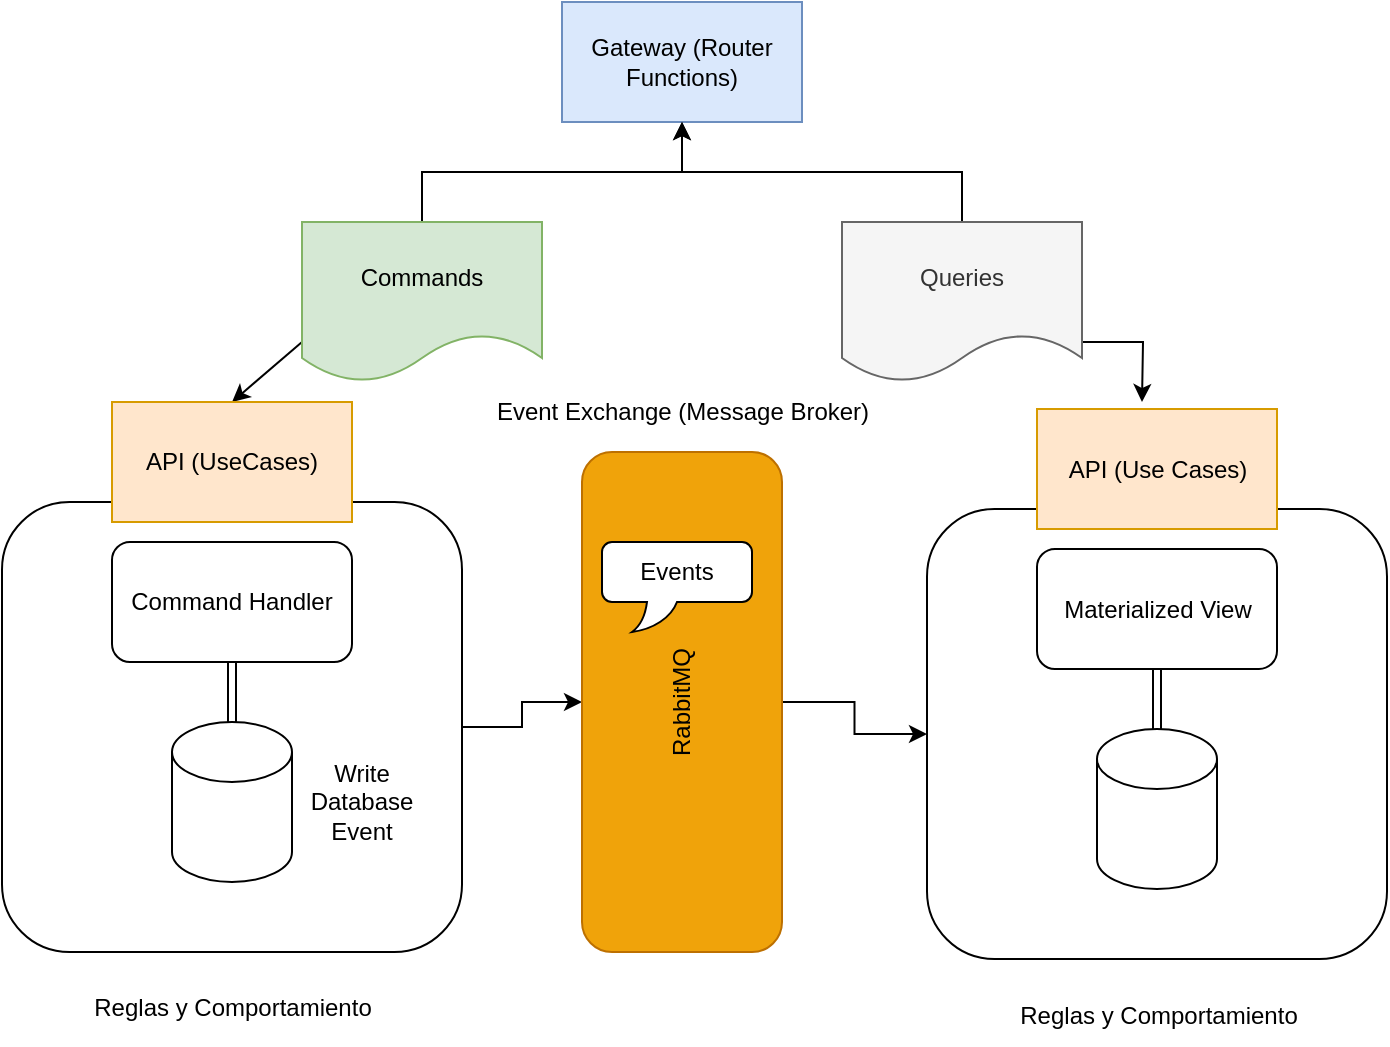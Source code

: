 <mxfile version="26.0.5">
  <diagram name="Page-1" id="kmWByUWLtIxWx12qScc7">
    <mxGraphModel dx="1042" dy="661" grid="1" gridSize="10" guides="1" tooltips="1" connect="1" arrows="1" fold="1" page="1" pageScale="1" pageWidth="850" pageHeight="1100" math="0" shadow="0">
      <root>
        <mxCell id="0" />
        <mxCell id="1" parent="0" />
        <mxCell id="gTrQjJh15puqrbplcpdb-1" value="Gateway (Router Functions)" style="rounded=0;whiteSpace=wrap;html=1;fillColor=#dae8fc;strokeColor=#6c8ebf;" vertex="1" parent="1">
          <mxGeometry x="330" y="10" width="120" height="60" as="geometry" />
        </mxCell>
        <mxCell id="gTrQjJh15puqrbplcpdb-25" style="edgeStyle=orthogonalEdgeStyle;rounded=0;orthogonalLoop=1;jettySize=auto;html=1;exitX=0.5;exitY=0;exitDx=0;exitDy=0;" edge="1" parent="1" source="gTrQjJh15puqrbplcpdb-2" target="gTrQjJh15puqrbplcpdb-1">
          <mxGeometry relative="1" as="geometry" />
        </mxCell>
        <mxCell id="gTrQjJh15puqrbplcpdb-27" style="rounded=0;orthogonalLoop=1;jettySize=auto;html=1;exitX=0;exitY=0.75;exitDx=0;exitDy=0;entryX=0.5;entryY=0;entryDx=0;entryDy=0;endArrow=classic;endFill=1;" edge="1" parent="1" source="gTrQjJh15puqrbplcpdb-2" target="gTrQjJh15puqrbplcpdb-7">
          <mxGeometry relative="1" as="geometry" />
        </mxCell>
        <mxCell id="gTrQjJh15puqrbplcpdb-2" value="Commands" style="shape=document;whiteSpace=wrap;html=1;boundedLbl=1;fillColor=#d5e8d4;strokeColor=#82b366;" vertex="1" parent="1">
          <mxGeometry x="200" y="120" width="120" height="80" as="geometry" />
        </mxCell>
        <mxCell id="gTrQjJh15puqrbplcpdb-26" style="edgeStyle=orthogonalEdgeStyle;rounded=0;orthogonalLoop=1;jettySize=auto;html=1;exitX=0.5;exitY=0;exitDx=0;exitDy=0;entryX=0.5;entryY=1;entryDx=0;entryDy=0;" edge="1" parent="1" source="gTrQjJh15puqrbplcpdb-3" target="gTrQjJh15puqrbplcpdb-1">
          <mxGeometry relative="1" as="geometry" />
        </mxCell>
        <mxCell id="gTrQjJh15puqrbplcpdb-28" style="edgeStyle=orthogonalEdgeStyle;rounded=0;orthogonalLoop=1;jettySize=auto;html=1;exitX=1;exitY=0.75;exitDx=0;exitDy=0;" edge="1" parent="1" source="gTrQjJh15puqrbplcpdb-3">
          <mxGeometry relative="1" as="geometry">
            <mxPoint x="620" y="210" as="targetPoint" />
          </mxGeometry>
        </mxCell>
        <mxCell id="gTrQjJh15puqrbplcpdb-3" value="Queries" style="shape=document;whiteSpace=wrap;html=1;boundedLbl=1;fillColor=#f5f5f5;fontColor=#333333;strokeColor=#666666;" vertex="1" parent="1">
          <mxGeometry x="470" y="120" width="120" height="80" as="geometry" />
        </mxCell>
        <mxCell id="gTrQjJh15puqrbplcpdb-29" style="edgeStyle=orthogonalEdgeStyle;rounded=0;orthogonalLoop=1;jettySize=auto;html=1;exitX=0.5;exitY=1;exitDx=0;exitDy=0;entryX=0.5;entryY=0;entryDx=0;entryDy=0;" edge="1" parent="1" source="gTrQjJh15puqrbplcpdb-5" target="gTrQjJh15puqrbplcpdb-12">
          <mxGeometry relative="1" as="geometry" />
        </mxCell>
        <mxCell id="gTrQjJh15puqrbplcpdb-5" value="" style="rounded=1;whiteSpace=wrap;html=1;rotation=-90;" vertex="1" parent="1">
          <mxGeometry x="52.5" y="257.5" width="225" height="230" as="geometry" />
        </mxCell>
        <mxCell id="gTrQjJh15puqrbplcpdb-7" value="API (UseCases)" style="rounded=0;whiteSpace=wrap;html=1;fillColor=#ffe6cc;strokeColor=#d79b00;" vertex="1" parent="1">
          <mxGeometry x="105" y="210" width="120" height="60" as="geometry" />
        </mxCell>
        <mxCell id="gTrQjJh15puqrbplcpdb-8" value="Command Handler" style="rounded=1;whiteSpace=wrap;html=1;" vertex="1" parent="1">
          <mxGeometry x="105" y="280" width="120" height="60" as="geometry" />
        </mxCell>
        <mxCell id="gTrQjJh15puqrbplcpdb-9" value="" style="shape=cylinder3;whiteSpace=wrap;html=1;boundedLbl=1;backgroundOutline=1;size=15;" vertex="1" parent="1">
          <mxGeometry x="135" y="370" width="60" height="80" as="geometry" />
        </mxCell>
        <mxCell id="gTrQjJh15puqrbplcpdb-10" style="edgeStyle=orthogonalEdgeStyle;rounded=0;orthogonalLoop=1;jettySize=auto;html=1;exitX=0.5;exitY=1;exitDx=0;exitDy=0;entryX=0.5;entryY=0;entryDx=0;entryDy=0;entryPerimeter=0;shape=link;" edge="1" parent="1" source="gTrQjJh15puqrbplcpdb-8" target="gTrQjJh15puqrbplcpdb-9">
          <mxGeometry relative="1" as="geometry" />
        </mxCell>
        <mxCell id="gTrQjJh15puqrbplcpdb-11" value="Reglas y Comportamiento" style="text;html=1;align=center;verticalAlign=middle;resizable=0;points=[];autosize=1;strokeColor=none;fillColor=none;" vertex="1" parent="1">
          <mxGeometry x="85" y="498" width="160" height="30" as="geometry" />
        </mxCell>
        <mxCell id="gTrQjJh15puqrbplcpdb-30" style="edgeStyle=orthogonalEdgeStyle;rounded=0;orthogonalLoop=1;jettySize=auto;html=1;exitX=0.5;exitY=1;exitDx=0;exitDy=0;entryX=0.5;entryY=0;entryDx=0;entryDy=0;" edge="1" parent="1" source="gTrQjJh15puqrbplcpdb-12" target="gTrQjJh15puqrbplcpdb-19">
          <mxGeometry relative="1" as="geometry" />
        </mxCell>
        <mxCell id="gTrQjJh15puqrbplcpdb-12" value="RabbitMQ" style="rounded=1;whiteSpace=wrap;html=1;rotation=-90;fillColor=#f0a30a;fontColor=#000000;strokeColor=#BD7000;" vertex="1" parent="1">
          <mxGeometry x="265" y="310" width="250" height="100" as="geometry" />
        </mxCell>
        <mxCell id="gTrQjJh15puqrbplcpdb-13" value="Event Exchange (Message Broker)" style="text;html=1;align=center;verticalAlign=middle;resizable=0;points=[];autosize=1;strokeColor=none;fillColor=none;" vertex="1" parent="1">
          <mxGeometry x="285" y="200" width="210" height="30" as="geometry" />
        </mxCell>
        <mxCell id="gTrQjJh15puqrbplcpdb-18" value="Events" style="whiteSpace=wrap;html=1;shape=mxgraph.basic.roundRectCallout;dx=30;dy=15;size=5;boundedLbl=1;" vertex="1" parent="1">
          <mxGeometry x="350" y="280" width="75" height="45" as="geometry" />
        </mxCell>
        <mxCell id="gTrQjJh15puqrbplcpdb-19" value="" style="rounded=1;whiteSpace=wrap;html=1;rotation=-90;" vertex="1" parent="1">
          <mxGeometry x="515" y="261" width="225" height="230" as="geometry" />
        </mxCell>
        <mxCell id="gTrQjJh15puqrbplcpdb-20" value="API (Use Cases)" style="rounded=0;whiteSpace=wrap;html=1;fillColor=#ffe6cc;strokeColor=#d79b00;" vertex="1" parent="1">
          <mxGeometry x="567.5" y="213.5" width="120" height="60" as="geometry" />
        </mxCell>
        <mxCell id="gTrQjJh15puqrbplcpdb-21" value="Materialized View" style="rounded=1;whiteSpace=wrap;html=1;" vertex="1" parent="1">
          <mxGeometry x="567.5" y="283.5" width="120" height="60" as="geometry" />
        </mxCell>
        <mxCell id="gTrQjJh15puqrbplcpdb-22" value="" style="shape=cylinder3;whiteSpace=wrap;html=1;boundedLbl=1;backgroundOutline=1;size=15;" vertex="1" parent="1">
          <mxGeometry x="597.5" y="373.5" width="60" height="80" as="geometry" />
        </mxCell>
        <mxCell id="gTrQjJh15puqrbplcpdb-23" style="edgeStyle=orthogonalEdgeStyle;rounded=0;orthogonalLoop=1;jettySize=auto;html=1;exitX=0.5;exitY=1;exitDx=0;exitDy=0;entryX=0.5;entryY=0;entryDx=0;entryDy=0;entryPerimeter=0;shape=link;" edge="1" parent="1" source="gTrQjJh15puqrbplcpdb-21" target="gTrQjJh15puqrbplcpdb-22">
          <mxGeometry relative="1" as="geometry" />
        </mxCell>
        <mxCell id="gTrQjJh15puqrbplcpdb-24" value="Reglas y Comportamiento" style="text;html=1;align=center;verticalAlign=middle;resizable=0;points=[];autosize=1;strokeColor=none;fillColor=none;" vertex="1" parent="1">
          <mxGeometry x="547.5" y="501.5" width="160" height="30" as="geometry" />
        </mxCell>
        <mxCell id="gTrQjJh15puqrbplcpdb-31" value="Write Database Event" style="text;strokeColor=none;align=center;fillColor=none;html=1;verticalAlign=middle;whiteSpace=wrap;rounded=0;" vertex="1" parent="1">
          <mxGeometry x="200" y="395" width="60" height="30" as="geometry" />
        </mxCell>
      </root>
    </mxGraphModel>
  </diagram>
</mxfile>
